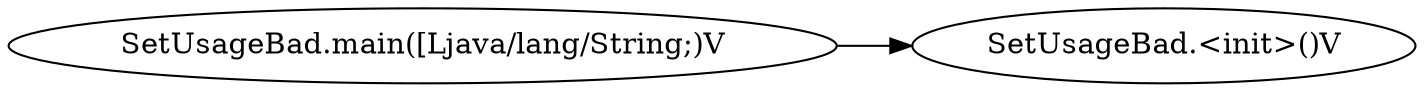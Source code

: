 digraph graphname {
rankdir="LR";
126 [label="SetUsageBad.<init>()V"]
153 [label="SetUsageBad.main([Ljava/lang/String;)V"]
153 -> 126
}
